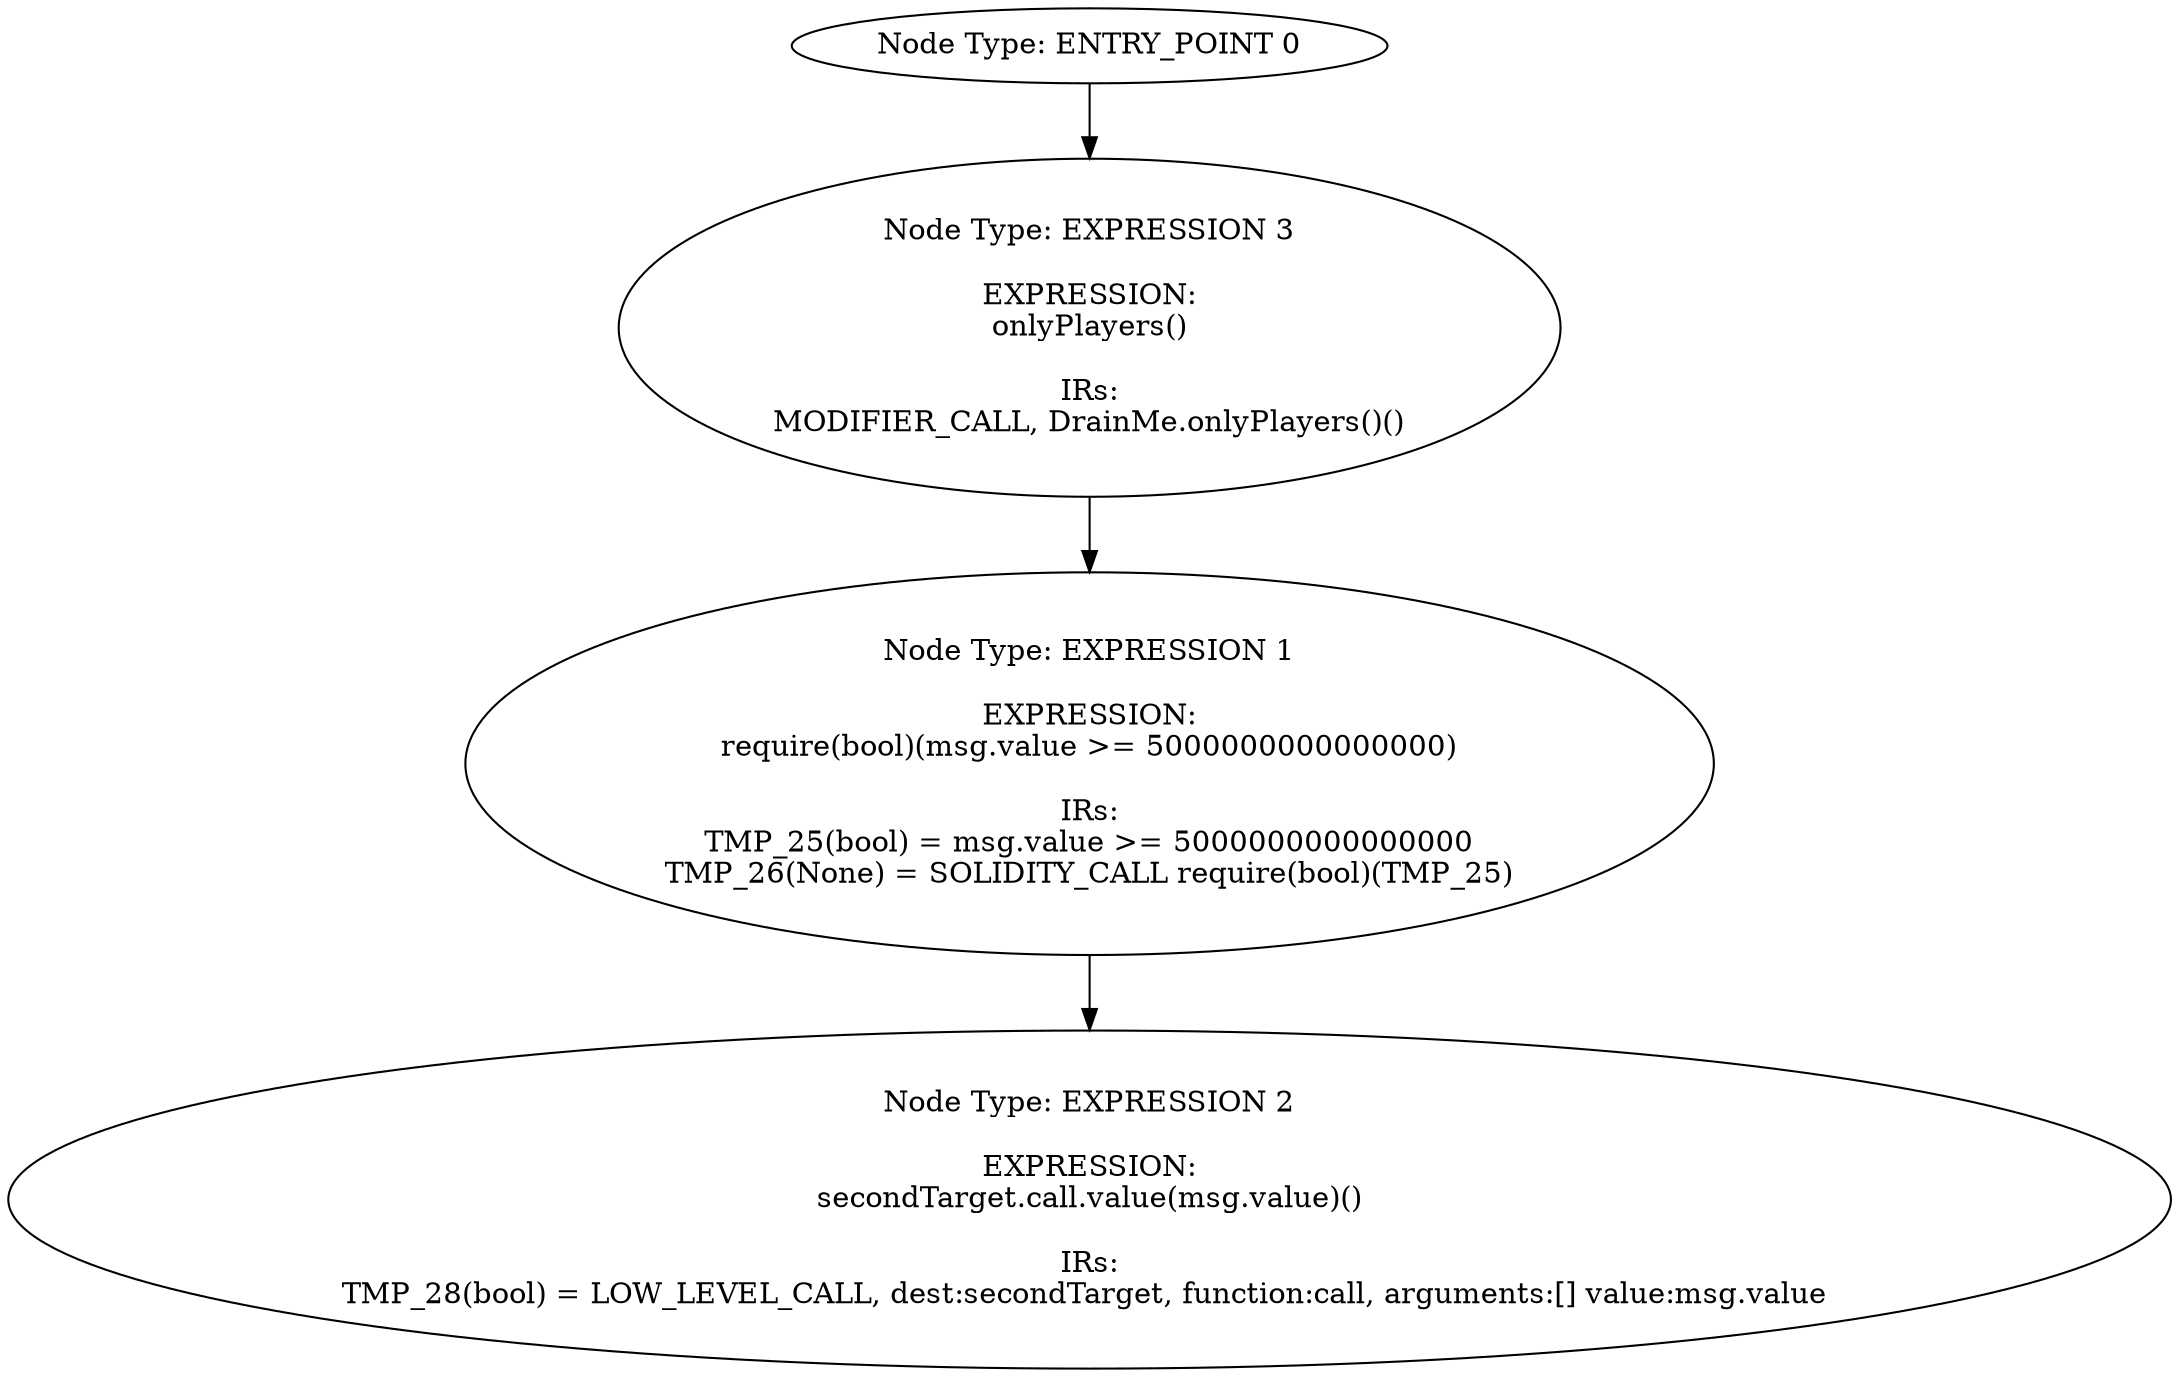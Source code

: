 digraph{
0[label="Node Type: ENTRY_POINT 0
"];
0->3;
1[label="Node Type: EXPRESSION 1

EXPRESSION:
require(bool)(msg.value >= 5000000000000000)

IRs:
TMP_25(bool) = msg.value >= 5000000000000000
TMP_26(None) = SOLIDITY_CALL require(bool)(TMP_25)"];
1->2;
2[label="Node Type: EXPRESSION 2

EXPRESSION:
secondTarget.call.value(msg.value)()

IRs:
TMP_28(bool) = LOW_LEVEL_CALL, dest:secondTarget, function:call, arguments:[] value:msg.value "];
3[label="Node Type: EXPRESSION 3

EXPRESSION:
onlyPlayers()

IRs:
MODIFIER_CALL, DrainMe.onlyPlayers()()"];
3->1;
}
